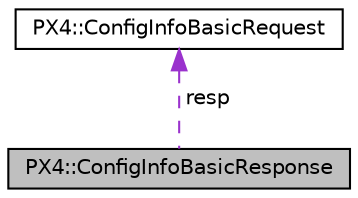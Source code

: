 digraph "PX4::ConfigInfoBasicResponse"
{
 // INTERACTIVE_SVG=YES
  edge [fontname="Helvetica",fontsize="10",labelfontname="Helvetica",labelfontsize="10"];
  node [fontname="Helvetica",fontsize="10",shape=record];
  Node1 [label="PX4::ConfigInfoBasicResponse",height=0.2,width=0.4,color="black", fillcolor="grey75", style="filled", fontcolor="black"];
  Node2 -> Node1 [dir="back",color="darkorchid3",fontsize="10",style="dashed",label=" resp" ,fontname="Helvetica"];
  Node2 [label="PX4::ConfigInfoBasicRequest",height=0.2,width=0.4,color="black", fillcolor="white", style="filled",URL="$structPX4_1_1ConfigInfoBasicRequest.html"];
}
